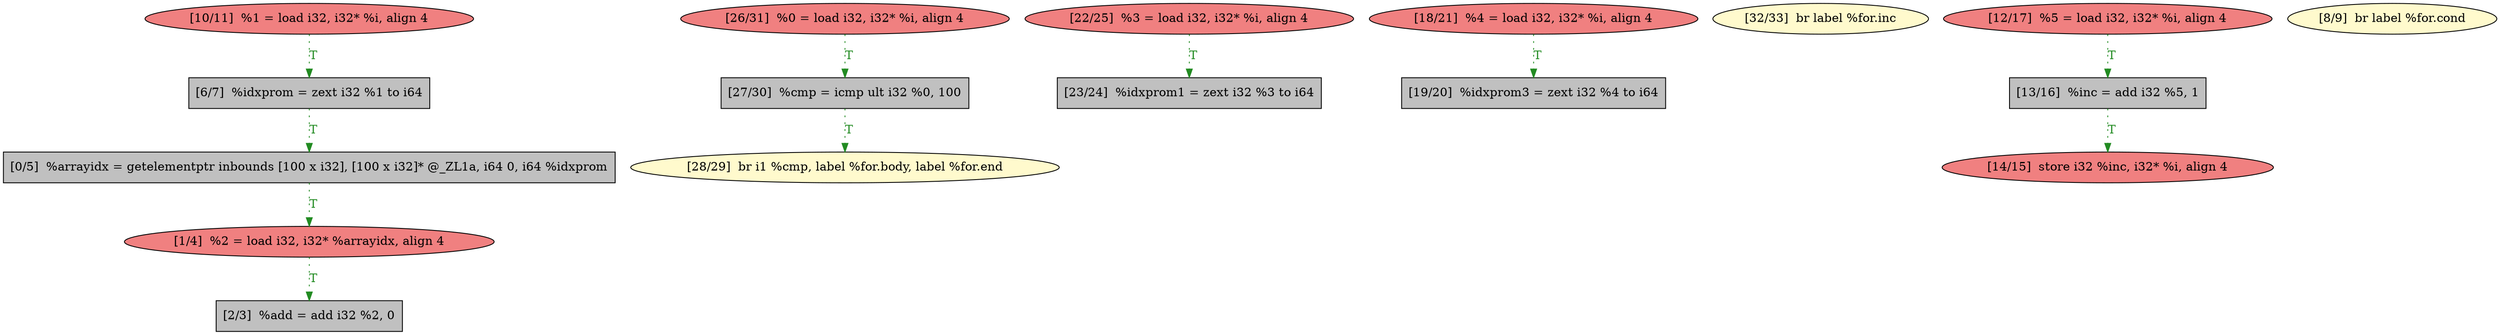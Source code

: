 
digraph G {


node630 [fillcolor=grey,label="[0/5]  %arrayidx = getelementptr inbounds [100 x i32], [100 x i32]* @_ZL1a, i64 0, i64 %idxprom",shape=rectangle,style=filled ]
node617 [fillcolor=lemonchiffon,label="[28/29]  br i1 %cmp, label %for.body, label %for.end",shape=ellipse,style=filled ]
node618 [fillcolor=grey,label="[23/24]  %idxprom1 = zext i32 %3 to i64",shape=rectangle,style=filled ]
node619 [fillcolor=grey,label="[2/3]  %add = add i32 %2, 0",shape=rectangle,style=filled ]
node616 [fillcolor=lightcoral,label="[18/21]  %4 = load i32, i32* %i, align 4",shape=ellipse,style=filled ]
node615 [fillcolor=lemonchiffon,label="[32/33]  br label %for.inc",shape=ellipse,style=filled ]
node614 [fillcolor=lightcoral,label="[1/4]  %2 = load i32, i32* %arrayidx, align 4",shape=ellipse,style=filled ]
node625 [fillcolor=grey,label="[19/20]  %idxprom3 = zext i32 %4 to i64",shape=rectangle,style=filled ]
node623 [fillcolor=lightcoral,label="[26/31]  %0 = load i32, i32* %i, align 4",shape=ellipse,style=filled ]
node620 [fillcolor=lightcoral,label="[22/25]  %3 = load i32, i32* %i, align 4",shape=ellipse,style=filled ]
node621 [fillcolor=grey,label="[27/30]  %cmp = icmp ult i32 %0, 100",shape=rectangle,style=filled ]
node629 [fillcolor=grey,label="[6/7]  %idxprom = zext i32 %1 to i64",shape=rectangle,style=filled ]
node622 [fillcolor=grey,label="[13/16]  %inc = add i32 %5, 1",shape=rectangle,style=filled ]
node624 [fillcolor=lightcoral,label="[12/17]  %5 = load i32, i32* %i, align 4",shape=ellipse,style=filled ]
node627 [fillcolor=lightcoral,label="[10/11]  %1 = load i32, i32* %i, align 4",shape=ellipse,style=filled ]
node626 [fillcolor=lightcoral,label="[14/15]  store i32 %inc, i32* %i, align 4",shape=ellipse,style=filled ]
node628 [fillcolor=lemonchiffon,label="[8/9]  br label %for.cond",shape=ellipse,style=filled ]

node621->node617 [style=dotted,color=forestgreen,label="T",fontcolor=forestgreen ]
node620->node618 [style=dotted,color=forestgreen,label="T",fontcolor=forestgreen ]
node623->node621 [style=dotted,color=forestgreen,label="T",fontcolor=forestgreen ]
node629->node630 [style=dotted,color=forestgreen,label="T",fontcolor=forestgreen ]
node614->node619 [style=dotted,color=forestgreen,label="T",fontcolor=forestgreen ]
node630->node614 [style=dotted,color=forestgreen,label="T",fontcolor=forestgreen ]
node624->node622 [style=dotted,color=forestgreen,label="T",fontcolor=forestgreen ]
node627->node629 [style=dotted,color=forestgreen,label="T",fontcolor=forestgreen ]
node616->node625 [style=dotted,color=forestgreen,label="T",fontcolor=forestgreen ]
node622->node626 [style=dotted,color=forestgreen,label="T",fontcolor=forestgreen ]


}
